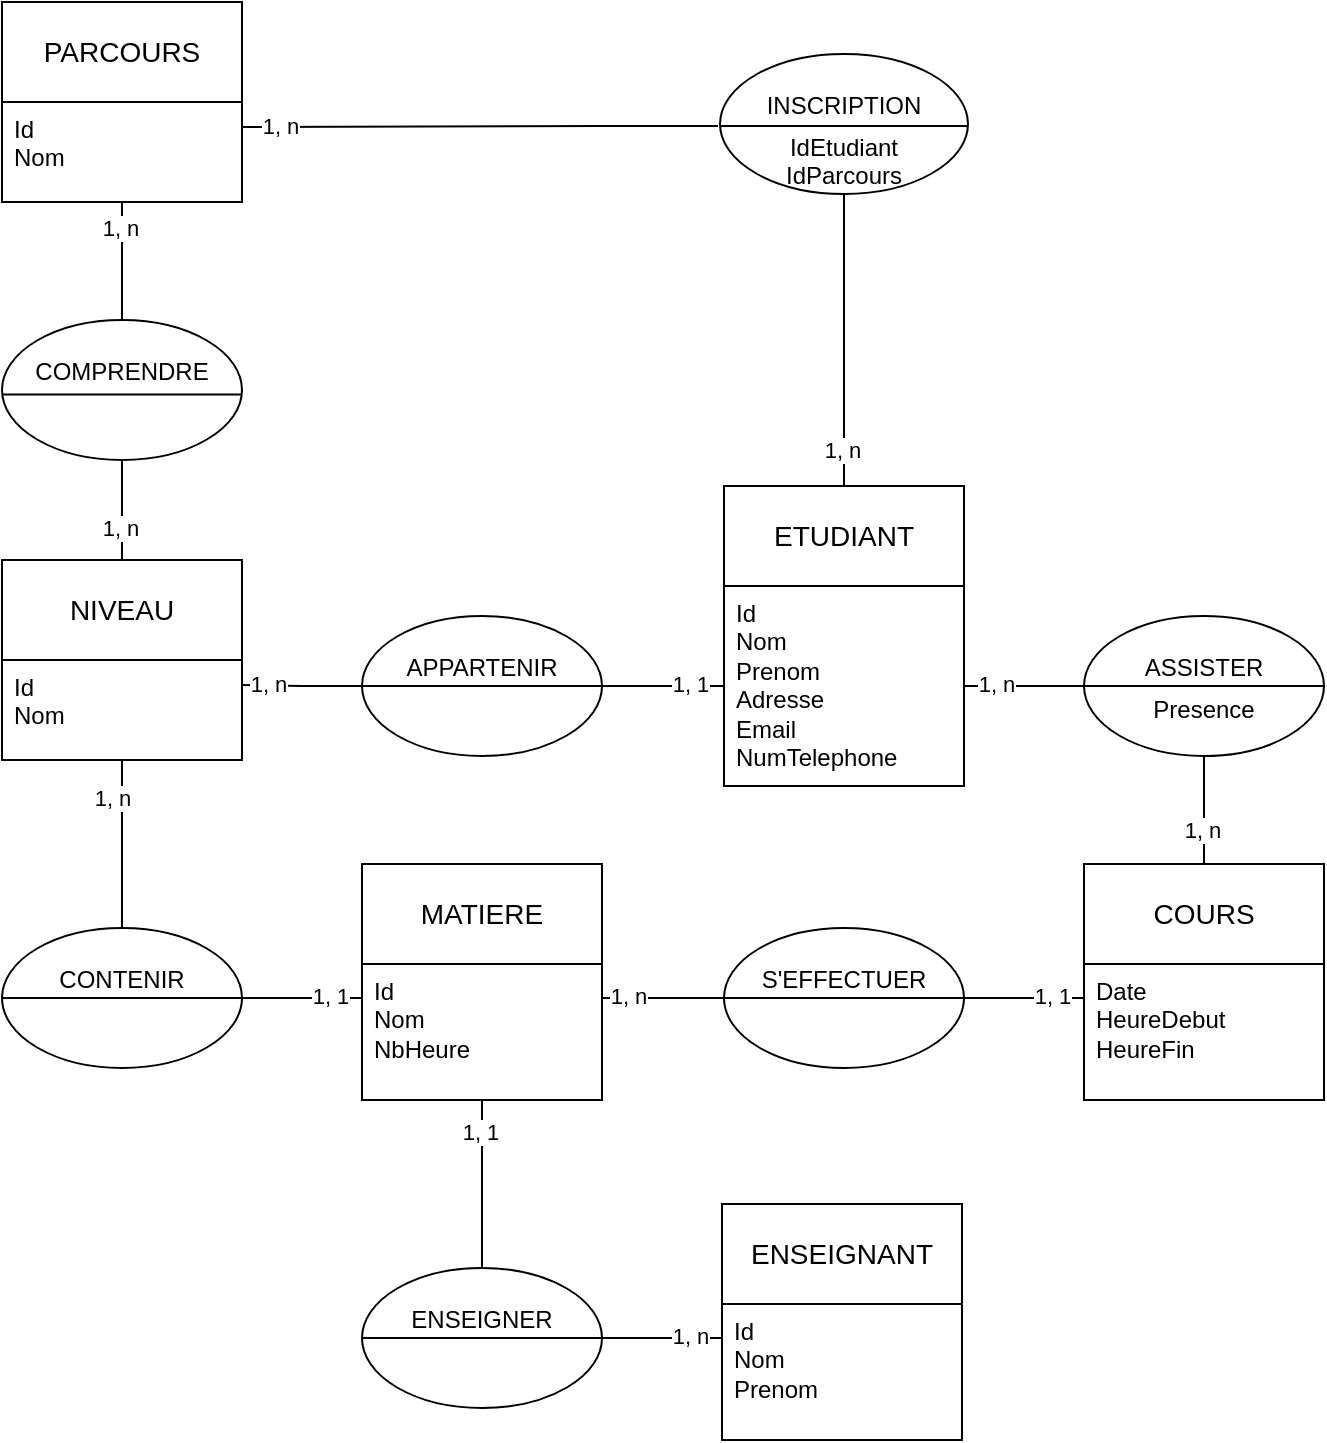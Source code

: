 <mxfile version="24.5.1" type="device">
  <diagram name="Page-1" id="Z05wgaMLPizasvSe_iwF">
    <mxGraphModel dx="858" dy="543" grid="1" gridSize="10" guides="1" tooltips="1" connect="1" arrows="1" fold="1" page="1" pageScale="1" pageWidth="827" pageHeight="1169" background="none" math="0" shadow="0">
      <root>
        <mxCell id="0" />
        <mxCell id="1" parent="0" />
        <mxCell id="VNDBeAea5MQbgjooVeQn-120" value="ETUDIANT" style="swimlane;childLayout=stackLayout;horizontal=1;startSize=50;horizontalStack=0;rounded=0;fontSize=14;fontStyle=0;strokeWidth=1;resizeParent=0;resizeLast=1;shadow=0;dashed=0;align=center;arcSize=4;whiteSpace=wrap;html=1;glass=0;swimlaneLine=1;" parent="1" vertex="1">
          <mxGeometry x="441" y="322" width="120" height="150" as="geometry">
            <mxRectangle x="490" y="90" width="90" height="50" as="alternateBounds" />
          </mxGeometry>
        </mxCell>
        <mxCell id="VNDBeAea5MQbgjooVeQn-121" value="Id&lt;br&gt;Nom&lt;div&gt;Prenom&lt;/div&gt;&lt;div&gt;Adresse&lt;/div&gt;&lt;div&gt;Email&lt;/div&gt;&lt;div&gt;NumTelephone&lt;/div&gt;" style="align=left;strokeColor=none;fillColor=none;spacingLeft=4;fontSize=12;verticalAlign=top;resizable=0;rotatable=0;part=1;html=1;rounded=0;" parent="VNDBeAea5MQbgjooVeQn-120" vertex="1">
          <mxGeometry y="50" width="120" height="100" as="geometry" />
        </mxCell>
        <mxCell id="VNDBeAea5MQbgjooVeQn-139" value="NIVEAU" style="swimlane;childLayout=stackLayout;horizontal=1;startSize=50;horizontalStack=0;rounded=0;fontSize=14;fontStyle=0;strokeWidth=1;resizeParent=0;resizeLast=1;shadow=0;dashed=0;align=center;arcSize=4;whiteSpace=wrap;html=1;" parent="1" vertex="1">
          <mxGeometry x="80" y="359" width="120" height="100" as="geometry" />
        </mxCell>
        <mxCell id="VNDBeAea5MQbgjooVeQn-140" value="Id&lt;div&gt;Nom&lt;/div&gt;" style="align=left;strokeColor=none;fillColor=none;spacingLeft=4;fontSize=12;verticalAlign=top;resizable=0;rotatable=0;part=1;html=1;" parent="VNDBeAea5MQbgjooVeQn-139" vertex="1">
          <mxGeometry y="50" width="120" height="50" as="geometry" />
        </mxCell>
        <mxCell id="VNDBeAea5MQbgjooVeQn-141" value="PARCOURS" style="swimlane;childLayout=stackLayout;horizontal=1;startSize=50;horizontalStack=0;rounded=0;fontSize=14;fontStyle=0;strokeWidth=1;resizeParent=0;resizeLast=1;shadow=0;dashed=0;align=center;arcSize=4;whiteSpace=wrap;html=1;" parent="1" vertex="1">
          <mxGeometry x="80" y="80" width="120" height="100" as="geometry" />
        </mxCell>
        <mxCell id="VNDBeAea5MQbgjooVeQn-142" value="Id&lt;div&gt;Nom&lt;/div&gt;" style="align=left;strokeColor=none;fillColor=none;spacingLeft=4;fontSize=12;verticalAlign=top;resizable=0;rotatable=0;part=1;html=1;" parent="VNDBeAea5MQbgjooVeQn-141" vertex="1">
          <mxGeometry y="50" width="120" height="50" as="geometry" />
        </mxCell>
        <mxCell id="n4uwK2Je5_BCINw1PJ4D-5" style="edgeStyle=orthogonalEdgeStyle;rounded=0;orthogonalLoop=1;jettySize=auto;html=1;entryX=0.5;entryY=0;entryDx=0;entryDy=0;endArrow=none;endFill=0;exitX=0.5;exitY=1;exitDx=0;exitDy=0;" parent="1" source="n4uwK2Je5_BCINw1PJ4D-40" target="VNDBeAea5MQbgjooVeQn-139" edge="1">
          <mxGeometry relative="1" as="geometry">
            <mxPoint x="132" y="289" as="sourcePoint" />
            <mxPoint x="82" y="469" as="targetPoint" />
            <Array as="points" />
          </mxGeometry>
        </mxCell>
        <mxCell id="n4uwK2Je5_BCINw1PJ4D-6" value="1, n" style="edgeLabel;html=1;align=center;verticalAlign=middle;resizable=0;points=[];" parent="n4uwK2Je5_BCINw1PJ4D-5" vertex="1" connectable="0">
          <mxGeometry x="0.475" y="2" relative="1" as="geometry">
            <mxPoint x="-3" y="-3" as="offset" />
          </mxGeometry>
        </mxCell>
        <mxCell id="n4uwK2Je5_BCINw1PJ4D-7" style="edgeStyle=orthogonalEdgeStyle;rounded=0;orthogonalLoop=1;jettySize=auto;html=1;entryX=0.5;entryY=1;entryDx=0;entryDy=0;endArrow=none;endFill=0;exitX=0.5;exitY=0;exitDx=0;exitDy=0;" parent="1" source="n4uwK2Je5_BCINw1PJ4D-40" target="VNDBeAea5MQbgjooVeQn-142" edge="1">
          <mxGeometry relative="1" as="geometry">
            <mxPoint x="160" y="239" as="sourcePoint" />
            <mxPoint x="362" y="309" as="targetPoint" />
          </mxGeometry>
        </mxCell>
        <mxCell id="n4uwK2Je5_BCINw1PJ4D-8" value="1, n" style="edgeLabel;html=1;align=center;verticalAlign=middle;resizable=0;points=[];" parent="n4uwK2Je5_BCINw1PJ4D-7" vertex="1" connectable="0">
          <mxGeometry x="0.475" y="2" relative="1" as="geometry">
            <mxPoint x="1" y="-3" as="offset" />
          </mxGeometry>
        </mxCell>
        <mxCell id="n4uwK2Je5_BCINw1PJ4D-9" style="edgeStyle=orthogonalEdgeStyle;rounded=0;orthogonalLoop=1;jettySize=auto;html=1;entryX=1;entryY=0.25;entryDx=0;entryDy=0;endArrow=none;endFill=0;exitX=0;exitY=0.5;exitDx=0;exitDy=0;" parent="1" source="n4uwK2Je5_BCINw1PJ4D-51" target="VNDBeAea5MQbgjooVeQn-140" edge="1">
          <mxGeometry relative="1" as="geometry">
            <mxPoint x="252" y="421" as="sourcePoint" />
            <mxPoint x="372" y="289" as="targetPoint" />
          </mxGeometry>
        </mxCell>
        <mxCell id="n4uwK2Je5_BCINw1PJ4D-10" value="1, n" style="edgeLabel;html=1;align=center;verticalAlign=middle;resizable=0;points=[];" parent="n4uwK2Je5_BCINw1PJ4D-9" vertex="1" connectable="0">
          <mxGeometry x="0.475" y="2" relative="1" as="geometry">
            <mxPoint x="-3" y="-3" as="offset" />
          </mxGeometry>
        </mxCell>
        <mxCell id="n4uwK2Je5_BCINw1PJ4D-11" style="edgeStyle=orthogonalEdgeStyle;rounded=0;orthogonalLoop=1;jettySize=auto;html=1;entryX=0;entryY=0.5;entryDx=0;entryDy=0;endArrow=none;endFill=0;exitX=1;exitY=0.5;exitDx=0;exitDy=0;" parent="1" source="n4uwK2Je5_BCINw1PJ4D-51" target="VNDBeAea5MQbgjooVeQn-121" edge="1">
          <mxGeometry relative="1" as="geometry">
            <mxPoint x="382" y="421" as="sourcePoint" />
            <mxPoint x="372" y="289" as="targetPoint" />
          </mxGeometry>
        </mxCell>
        <mxCell id="n4uwK2Je5_BCINw1PJ4D-12" value="1, 1" style="edgeLabel;html=1;align=center;verticalAlign=middle;resizable=0;points=[];" parent="n4uwK2Je5_BCINw1PJ4D-11" vertex="1" connectable="0">
          <mxGeometry x="0.475" y="2" relative="1" as="geometry">
            <mxPoint x="-1" y="1" as="offset" />
          </mxGeometry>
        </mxCell>
        <mxCell id="n4uwK2Je5_BCINw1PJ4D-25" style="edgeStyle=orthogonalEdgeStyle;rounded=0;orthogonalLoop=1;jettySize=auto;html=1;entryX=1;entryY=0.5;entryDx=0;entryDy=0;endArrow=none;endFill=0;exitX=0;exitY=0.5;exitDx=0;exitDy=0;" parent="1" source="a59o5ENuI0x_Ca8bcvk9-13" target="VNDBeAea5MQbgjooVeQn-121" edge="1">
          <mxGeometry relative="1" as="geometry">
            <mxPoint x="642" y="422" as="sourcePoint" />
            <mxPoint x="582" y="420" as="targetPoint" />
          </mxGeometry>
        </mxCell>
        <mxCell id="n4uwK2Je5_BCINw1PJ4D-26" value="1, n" style="edgeLabel;html=1;align=center;verticalAlign=middle;resizable=0;points=[];" parent="n4uwK2Je5_BCINw1PJ4D-25" vertex="1" connectable="0">
          <mxGeometry x="0.475" y="2" relative="1" as="geometry">
            <mxPoint y="-3" as="offset" />
          </mxGeometry>
        </mxCell>
        <mxCell id="n4uwK2Je5_BCINw1PJ4D-28" value="COURS" style="swimlane;childLayout=stackLayout;horizontal=1;startSize=50;horizontalStack=0;rounded=0;fontSize=14;fontStyle=0;strokeWidth=1;resizeParent=0;resizeLast=1;shadow=0;dashed=0;align=center;arcSize=4;whiteSpace=wrap;html=1;" parent="1" vertex="1">
          <mxGeometry x="621" y="511" width="120" height="118" as="geometry" />
        </mxCell>
        <mxCell id="n4uwK2Je5_BCINw1PJ4D-29" value="Date&lt;div&gt;HeureDebut&lt;/div&gt;&lt;div&gt;HeureFin&lt;/div&gt;" style="align=left;strokeColor=none;fillColor=none;spacingLeft=4;fontSize=12;verticalAlign=top;resizable=0;rotatable=0;part=1;html=1;" parent="n4uwK2Je5_BCINw1PJ4D-28" vertex="1">
          <mxGeometry y="50" width="120" height="68" as="geometry" />
        </mxCell>
        <mxCell id="n4uwK2Je5_BCINw1PJ4D-30" style="edgeStyle=orthogonalEdgeStyle;rounded=0;orthogonalLoop=1;jettySize=auto;html=1;entryX=0.5;entryY=0;entryDx=0;entryDy=0;endArrow=none;endFill=0;exitX=0.5;exitY=1;exitDx=0;exitDy=0;" parent="1" source="a59o5ENuI0x_Ca8bcvk9-13" target="n4uwK2Je5_BCINw1PJ4D-28" edge="1">
          <mxGeometry relative="1" as="geometry">
            <mxPoint x="690" y="459" as="sourcePoint" />
            <mxPoint x="657" y="621" as="targetPoint" />
            <Array as="points" />
          </mxGeometry>
        </mxCell>
        <mxCell id="n4uwK2Je5_BCINw1PJ4D-31" value="1, n" style="edgeLabel;html=1;align=center;verticalAlign=middle;resizable=0;points=[];" parent="n4uwK2Je5_BCINw1PJ4D-30" vertex="1" connectable="0">
          <mxGeometry x="0.475" y="2" relative="1" as="geometry">
            <mxPoint x="-3" y="-3" as="offset" />
          </mxGeometry>
        </mxCell>
        <mxCell id="n4uwK2Je5_BCINw1PJ4D-40" value="" style="shape=ellipse;container=1;horizontal=1;horizontalStack=0;resizeParent=1;resizeParentMax=0;resizeLast=0;html=1;dashed=0;collapsible=0;" parent="1" vertex="1">
          <mxGeometry x="80" y="239" width="120" height="70" as="geometry" />
        </mxCell>
        <mxCell id="n4uwK2Je5_BCINw1PJ4D-41" value="COMPRENDRE" style="html=1;strokeColor=none;fillColor=none;align=center;verticalAlign=middle;rotatable=0;whiteSpace=wrap;" parent="n4uwK2Je5_BCINw1PJ4D-40" vertex="1">
          <mxGeometry y="16.8" width="120" height="17.5" as="geometry" />
        </mxCell>
        <mxCell id="n4uwK2Je5_BCINw1PJ4D-42" value="" style="line;strokeWidth=1;fillColor=none;rotatable=0;labelPosition=right;points=[];portConstraint=eastwest;dashed=0;resizeWidth=1;" parent="n4uwK2Je5_BCINw1PJ4D-40" vertex="1">
          <mxGeometry y="34.3" width="120" height="5.831" as="geometry" />
        </mxCell>
        <mxCell id="n4uwK2Je5_BCINw1PJ4D-51" value="" style="shape=ellipse;container=1;horizontal=1;horizontalStack=0;resizeParent=1;resizeParentMax=0;resizeLast=0;html=1;dashed=0;collapsible=0;" parent="1" vertex="1">
          <mxGeometry x="260" y="387" width="120" height="70" as="geometry" />
        </mxCell>
        <mxCell id="n4uwK2Je5_BCINw1PJ4D-52" value="APPARTENIR" style="html=1;strokeColor=none;fillColor=none;align=center;verticalAlign=middle;rotatable=0;whiteSpace=wrap;" parent="n4uwK2Je5_BCINw1PJ4D-51" vertex="1">
          <mxGeometry y="16.8" width="120" height="17.5" as="geometry" />
        </mxCell>
        <mxCell id="n4uwK2Je5_BCINw1PJ4D-53" value="" style="line;strokeWidth=1;fillColor=none;rotatable=0;labelPosition=right;points=[];portConstraint=eastwest;dashed=0;resizeWidth=1;" parent="n4uwK2Je5_BCINw1PJ4D-51" vertex="1">
          <mxGeometry y="32.09" width="120" height="5.83" as="geometry" />
        </mxCell>
        <mxCell id="XUoQNJqGaztIyCKMaqm2-1" style="edgeStyle=orthogonalEdgeStyle;rounded=0;orthogonalLoop=1;jettySize=auto;html=1;entryX=1;entryY=0.25;entryDx=0;entryDy=0;endArrow=none;endFill=0;exitX=-0.008;exitY=0.505;exitDx=0;exitDy=0;exitPerimeter=0;" parent="1" source="a59o5ENuI0x_Ca8bcvk9-7" target="VNDBeAea5MQbgjooVeQn-142" edge="1">
          <mxGeometry relative="1" as="geometry">
            <mxPoint x="439" y="141.667" as="sourcePoint" />
            <mxPoint x="370" y="319" as="targetPoint" />
            <Array as="points">
              <mxPoint x="380" y="142" />
            </Array>
          </mxGeometry>
        </mxCell>
        <mxCell id="XUoQNJqGaztIyCKMaqm2-2" value="1, n" style="edgeLabel;html=1;align=center;verticalAlign=middle;resizable=0;points=[];" parent="XUoQNJqGaztIyCKMaqm2-1" vertex="1" connectable="0">
          <mxGeometry x="0.475" y="2" relative="1" as="geometry">
            <mxPoint x="-44" y="-3" as="offset" />
          </mxGeometry>
        </mxCell>
        <mxCell id="a59o5ENuI0x_Ca8bcvk9-5" value="" style="shape=ellipse;container=1;horizontal=1;horizontalStack=0;resizeParent=1;resizeParentMax=0;resizeLast=0;html=1;dashed=0;collapsible=0;" vertex="1" parent="1">
          <mxGeometry x="439" y="106" width="124" height="70" as="geometry" />
        </mxCell>
        <mxCell id="a59o5ENuI0x_Ca8bcvk9-6" value="INSCRIPTION" style="html=1;strokeColor=none;fillColor=none;align=center;verticalAlign=middle;rotatable=0;whiteSpace=wrap;" vertex="1" parent="a59o5ENuI0x_Ca8bcvk9-5">
          <mxGeometry y="16.799" width="124.0" height="17.499" as="geometry" />
        </mxCell>
        <mxCell id="a59o5ENuI0x_Ca8bcvk9-7" value="" style="line;strokeWidth=1;fillColor=none;rotatable=0;labelPosition=right;points=[];portConstraint=eastwest;dashed=0;resizeWidth=1;" vertex="1" parent="a59o5ENuI0x_Ca8bcvk9-5">
          <mxGeometry y="33.055" width="124.0" height="5.831" as="geometry" />
        </mxCell>
        <mxCell id="a59o5ENuI0x_Ca8bcvk9-8" value="IdEtudiant" style="text;html=1;align=center;verticalAlign=middle;rotatable=0;fillColor=none;strokeColor=none;whiteSpace=wrap;" vertex="1" parent="a59o5ENuI0x_Ca8bcvk9-5">
          <mxGeometry y="38.421" width="124.0" height="17.499" as="geometry" />
        </mxCell>
        <mxCell id="a59o5ENuI0x_Ca8bcvk9-9" value="IdParcours" style="text;html=1;align=center;verticalAlign=middle;rotatable=0;fillColor=none;strokeColor=none;whiteSpace=wrap;" vertex="1" parent="a59o5ENuI0x_Ca8bcvk9-5">
          <mxGeometry y="52.501" width="124.0" height="17.499" as="geometry" />
        </mxCell>
        <mxCell id="a59o5ENuI0x_Ca8bcvk9-10" style="edgeStyle=orthogonalEdgeStyle;rounded=0;orthogonalLoop=1;jettySize=auto;html=1;entryX=0.5;entryY=0;entryDx=0;entryDy=0;endArrow=none;endFill=0;exitX=0.5;exitY=1;exitDx=0;exitDy=0;" edge="1" parent="1" source="a59o5ENuI0x_Ca8bcvk9-9" target="VNDBeAea5MQbgjooVeQn-120">
          <mxGeometry relative="1" as="geometry">
            <mxPoint x="450" y="319" as="sourcePoint" />
            <mxPoint x="370" y="319" as="targetPoint" />
          </mxGeometry>
        </mxCell>
        <mxCell id="a59o5ENuI0x_Ca8bcvk9-11" value="1, n" style="edgeLabel;html=1;align=center;verticalAlign=middle;resizable=0;points=[];" vertex="1" connectable="0" parent="a59o5ENuI0x_Ca8bcvk9-10">
          <mxGeometry x="0.475" y="2" relative="1" as="geometry">
            <mxPoint x="-3" y="20" as="offset" />
          </mxGeometry>
        </mxCell>
        <mxCell id="a59o5ENuI0x_Ca8bcvk9-13" value="" style="shape=ellipse;container=1;horizontal=1;horizontalStack=0;resizeParent=1;resizeParentMax=0;resizeLast=0;html=1;dashed=0;collapsible=0;" vertex="1" parent="1">
          <mxGeometry x="621" y="387" width="120" height="70" as="geometry" />
        </mxCell>
        <mxCell id="a59o5ENuI0x_Ca8bcvk9-14" value="ASSISTER" style="html=1;strokeColor=none;fillColor=none;align=center;verticalAlign=middle;rotatable=0;whiteSpace=wrap;" vertex="1" parent="a59o5ENuI0x_Ca8bcvk9-13">
          <mxGeometry y="16.8" width="120" height="17.5" as="geometry" />
        </mxCell>
        <mxCell id="a59o5ENuI0x_Ca8bcvk9-15" value="" style="line;strokeWidth=1;fillColor=none;rotatable=0;labelPosition=right;points=[];portConstraint=eastwest;dashed=0;resizeWidth=1;" vertex="1" parent="a59o5ENuI0x_Ca8bcvk9-13">
          <mxGeometry y="32.08" width="120" height="5.831" as="geometry" />
        </mxCell>
        <mxCell id="a59o5ENuI0x_Ca8bcvk9-35" value="Presence" style="html=1;strokeColor=none;fillColor=none;align=center;verticalAlign=middle;rotatable=0;whiteSpace=wrap;" vertex="1" parent="a59o5ENuI0x_Ca8bcvk9-13">
          <mxGeometry y="37.91" width="120" height="17.5" as="geometry" />
        </mxCell>
        <mxCell id="a59o5ENuI0x_Ca8bcvk9-26" style="edgeStyle=orthogonalEdgeStyle;rounded=0;orthogonalLoop=1;jettySize=auto;html=1;entryX=1;entryY=0.25;entryDx=0;entryDy=0;endArrow=none;endFill=0;exitX=0;exitY=0.5;exitDx=0;exitDy=0;" edge="1" parent="1" source="a59o5ENuI0x_Ca8bcvk9-30" target="a59o5ENuI0x_Ca8bcvk9-34">
          <mxGeometry relative="1" as="geometry">
            <mxPoint x="430" y="569" as="sourcePoint" />
            <mxPoint x="370" y="570" as="targetPoint" />
          </mxGeometry>
        </mxCell>
        <mxCell id="a59o5ENuI0x_Ca8bcvk9-27" value="1, n" style="edgeLabel;html=1;align=center;verticalAlign=middle;resizable=0;points=[];" vertex="1" connectable="0" parent="a59o5ENuI0x_Ca8bcvk9-26">
          <mxGeometry x="0.475" y="2" relative="1" as="geometry">
            <mxPoint x="-3" y="-3" as="offset" />
          </mxGeometry>
        </mxCell>
        <mxCell id="a59o5ENuI0x_Ca8bcvk9-28" style="edgeStyle=orthogonalEdgeStyle;rounded=0;orthogonalLoop=1;jettySize=auto;html=1;entryX=0;entryY=0.25;entryDx=0;entryDy=0;endArrow=none;endFill=0;exitX=1;exitY=0.5;exitDx=0;exitDy=0;" edge="1" parent="1" source="a59o5ENuI0x_Ca8bcvk9-30" target="n4uwK2Je5_BCINw1PJ4D-29">
          <mxGeometry relative="1" as="geometry">
            <mxPoint x="560" y="569" as="sourcePoint" />
            <mxPoint x="632" y="570" as="targetPoint" />
          </mxGeometry>
        </mxCell>
        <mxCell id="a59o5ENuI0x_Ca8bcvk9-29" value="1, 1" style="edgeLabel;html=1;align=center;verticalAlign=middle;resizable=0;points=[];" vertex="1" connectable="0" parent="a59o5ENuI0x_Ca8bcvk9-28">
          <mxGeometry x="0.475" y="2" relative="1" as="geometry">
            <mxPoint x="-1" y="1" as="offset" />
          </mxGeometry>
        </mxCell>
        <mxCell id="a59o5ENuI0x_Ca8bcvk9-30" value="" style="shape=ellipse;container=1;horizontal=1;horizontalStack=0;resizeParent=1;resizeParentMax=0;resizeLast=0;html=1;dashed=0;collapsible=0;" vertex="1" parent="1">
          <mxGeometry x="441" y="543" width="120" height="70" as="geometry" />
        </mxCell>
        <mxCell id="a59o5ENuI0x_Ca8bcvk9-31" value="S&#39;EFFECTUER" style="html=1;strokeColor=none;fillColor=none;align=center;verticalAlign=middle;rotatable=0;whiteSpace=wrap;" vertex="1" parent="a59o5ENuI0x_Ca8bcvk9-30">
          <mxGeometry y="16.8" width="120" height="17.5" as="geometry" />
        </mxCell>
        <mxCell id="a59o5ENuI0x_Ca8bcvk9-32" value="" style="line;strokeWidth=1;fillColor=none;rotatable=0;labelPosition=right;points=[];portConstraint=eastwest;dashed=0;resizeWidth=1;" vertex="1" parent="a59o5ENuI0x_Ca8bcvk9-30">
          <mxGeometry y="32.09" width="120" height="5.83" as="geometry" />
        </mxCell>
        <mxCell id="a59o5ENuI0x_Ca8bcvk9-33" value="MATIERE" style="swimlane;childLayout=stackLayout;horizontal=1;startSize=50;horizontalStack=0;rounded=0;fontSize=14;fontStyle=0;strokeWidth=1;resizeParent=0;resizeLast=1;shadow=0;dashed=0;align=center;arcSize=4;whiteSpace=wrap;html=1;" vertex="1" parent="1">
          <mxGeometry x="260" y="511" width="120" height="118" as="geometry" />
        </mxCell>
        <mxCell id="a59o5ENuI0x_Ca8bcvk9-34" value="Id&lt;div&gt;Nom&lt;/div&gt;&lt;div&gt;NbHeure&lt;/div&gt;" style="align=left;strokeColor=none;fillColor=none;spacingLeft=4;fontSize=12;verticalAlign=top;resizable=0;rotatable=0;part=1;html=1;" vertex="1" parent="a59o5ENuI0x_Ca8bcvk9-33">
          <mxGeometry y="50" width="120" height="68" as="geometry" />
        </mxCell>
        <mxCell id="a59o5ENuI0x_Ca8bcvk9-36" style="edgeStyle=orthogonalEdgeStyle;rounded=0;orthogonalLoop=1;jettySize=auto;html=1;entryX=0;entryY=0.25;entryDx=0;entryDy=0;endArrow=none;endFill=0;exitX=1;exitY=0.5;exitDx=0;exitDy=0;" edge="1" parent="1" source="a59o5ENuI0x_Ca8bcvk9-38" target="a59o5ENuI0x_Ca8bcvk9-34">
          <mxGeometry relative="1" as="geometry">
            <mxPoint x="199" y="565" as="sourcePoint" />
            <mxPoint x="260" y="574" as="targetPoint" />
          </mxGeometry>
        </mxCell>
        <mxCell id="a59o5ENuI0x_Ca8bcvk9-37" value="1, 1" style="edgeLabel;html=1;align=center;verticalAlign=middle;resizable=0;points=[];" vertex="1" connectable="0" parent="a59o5ENuI0x_Ca8bcvk9-36">
          <mxGeometry x="0.475" y="2" relative="1" as="geometry">
            <mxPoint x="-1" y="1" as="offset" />
          </mxGeometry>
        </mxCell>
        <mxCell id="a59o5ENuI0x_Ca8bcvk9-38" value="" style="shape=ellipse;container=1;horizontal=1;horizontalStack=0;resizeParent=1;resizeParentMax=0;resizeLast=0;html=1;dashed=0;collapsible=0;" vertex="1" parent="1">
          <mxGeometry x="80" y="543" width="120" height="70" as="geometry" />
        </mxCell>
        <mxCell id="a59o5ENuI0x_Ca8bcvk9-39" value="CONTENIR" style="html=1;strokeColor=none;fillColor=none;align=center;verticalAlign=middle;rotatable=0;whiteSpace=wrap;" vertex="1" parent="a59o5ENuI0x_Ca8bcvk9-38">
          <mxGeometry y="16.8" width="120" height="17.5" as="geometry" />
        </mxCell>
        <mxCell id="a59o5ENuI0x_Ca8bcvk9-40" value="" style="line;strokeWidth=1;fillColor=none;rotatable=0;labelPosition=right;points=[];portConstraint=eastwest;dashed=0;resizeWidth=1;" vertex="1" parent="a59o5ENuI0x_Ca8bcvk9-38">
          <mxGeometry y="32.09" width="120" height="5.83" as="geometry" />
        </mxCell>
        <mxCell id="a59o5ENuI0x_Ca8bcvk9-41" style="edgeStyle=orthogonalEdgeStyle;rounded=0;orthogonalLoop=1;jettySize=auto;html=1;entryX=0.5;entryY=1;entryDx=0;entryDy=0;endArrow=none;endFill=0;exitX=0.5;exitY=0;exitDx=0;exitDy=0;" edge="1" parent="1" source="a59o5ENuI0x_Ca8bcvk9-38" target="VNDBeAea5MQbgjooVeQn-140">
          <mxGeometry relative="1" as="geometry">
            <mxPoint x="420" y="609" as="sourcePoint" />
            <mxPoint x="340" y="609" as="targetPoint" />
          </mxGeometry>
        </mxCell>
        <mxCell id="a59o5ENuI0x_Ca8bcvk9-42" value="1, n" style="edgeLabel;html=1;align=center;verticalAlign=middle;resizable=0;points=[];" vertex="1" connectable="0" parent="a59o5ENuI0x_Ca8bcvk9-41">
          <mxGeometry x="0.475" y="2" relative="1" as="geometry">
            <mxPoint x="-3" y="-3" as="offset" />
          </mxGeometry>
        </mxCell>
        <mxCell id="a59o5ENuI0x_Ca8bcvk9-44" value="ENSEIGNANT" style="swimlane;childLayout=stackLayout;horizontal=1;startSize=50;horizontalStack=0;rounded=0;fontSize=14;fontStyle=0;strokeWidth=1;resizeParent=0;resizeLast=1;shadow=0;dashed=0;align=center;arcSize=4;whiteSpace=wrap;html=1;" vertex="1" parent="1">
          <mxGeometry x="440" y="681" width="120" height="118" as="geometry" />
        </mxCell>
        <mxCell id="a59o5ENuI0x_Ca8bcvk9-45" value="Id&lt;div&gt;Nom&lt;/div&gt;&lt;div&gt;Prenom&lt;/div&gt;" style="align=left;strokeColor=none;fillColor=none;spacingLeft=4;fontSize=12;verticalAlign=top;resizable=0;rotatable=0;part=1;html=1;" vertex="1" parent="a59o5ENuI0x_Ca8bcvk9-44">
          <mxGeometry y="50" width="120" height="68" as="geometry" />
        </mxCell>
        <mxCell id="a59o5ENuI0x_Ca8bcvk9-46" style="edgeStyle=orthogonalEdgeStyle;rounded=0;orthogonalLoop=1;jettySize=auto;html=1;entryX=0;entryY=0.25;entryDx=0;entryDy=0;endArrow=none;endFill=0;exitX=1;exitY=0.5;exitDx=0;exitDy=0;" edge="1" parent="1" source="a59o5ENuI0x_Ca8bcvk9-48" target="a59o5ENuI0x_Ca8bcvk9-45">
          <mxGeometry relative="1" as="geometry">
            <mxPoint x="379" y="735" as="sourcePoint" />
            <mxPoint x="440" y="744" as="targetPoint" />
          </mxGeometry>
        </mxCell>
        <mxCell id="a59o5ENuI0x_Ca8bcvk9-47" value="1, n" style="edgeLabel;html=1;align=center;verticalAlign=middle;resizable=0;points=[];" vertex="1" connectable="0" parent="a59o5ENuI0x_Ca8bcvk9-46">
          <mxGeometry x="0.475" y="2" relative="1" as="geometry">
            <mxPoint x="-1" y="1" as="offset" />
          </mxGeometry>
        </mxCell>
        <mxCell id="a59o5ENuI0x_Ca8bcvk9-48" value="" style="shape=ellipse;container=1;horizontal=1;horizontalStack=0;resizeParent=1;resizeParentMax=0;resizeLast=0;html=1;dashed=0;collapsible=0;" vertex="1" parent="1">
          <mxGeometry x="260" y="713" width="120" height="70" as="geometry" />
        </mxCell>
        <mxCell id="a59o5ENuI0x_Ca8bcvk9-49" value="ENSEIGNER" style="html=1;strokeColor=none;fillColor=none;align=center;verticalAlign=middle;rotatable=0;whiteSpace=wrap;" vertex="1" parent="a59o5ENuI0x_Ca8bcvk9-48">
          <mxGeometry y="16.8" width="120" height="17.5" as="geometry" />
        </mxCell>
        <mxCell id="a59o5ENuI0x_Ca8bcvk9-50" value="" style="line;strokeWidth=1;fillColor=none;rotatable=0;labelPosition=right;points=[];portConstraint=eastwest;dashed=0;resizeWidth=1;" vertex="1" parent="a59o5ENuI0x_Ca8bcvk9-48">
          <mxGeometry y="32.09" width="120" height="5.83" as="geometry" />
        </mxCell>
        <mxCell id="a59o5ENuI0x_Ca8bcvk9-51" style="edgeStyle=orthogonalEdgeStyle;rounded=0;orthogonalLoop=1;jettySize=auto;html=1;entryX=0.5;entryY=1;entryDx=0;entryDy=0;endArrow=none;endFill=0;exitX=0.5;exitY=0;exitDx=0;exitDy=0;" edge="1" parent="1" source="a59o5ENuI0x_Ca8bcvk9-48" target="a59o5ENuI0x_Ca8bcvk9-34">
          <mxGeometry relative="1" as="geometry">
            <mxPoint x="600" y="779" as="sourcePoint" />
            <mxPoint x="320" y="629" as="targetPoint" />
          </mxGeometry>
        </mxCell>
        <mxCell id="a59o5ENuI0x_Ca8bcvk9-52" value="1, 1" style="edgeLabel;html=1;align=center;verticalAlign=middle;resizable=0;points=[];" vertex="1" connectable="0" parent="a59o5ENuI0x_Ca8bcvk9-51">
          <mxGeometry x="0.475" y="2" relative="1" as="geometry">
            <mxPoint x="1" y="-6" as="offset" />
          </mxGeometry>
        </mxCell>
      </root>
    </mxGraphModel>
  </diagram>
</mxfile>
